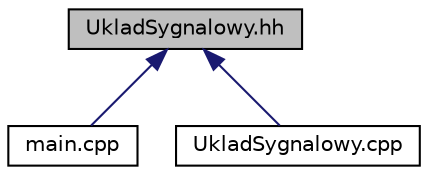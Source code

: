 digraph G
{
  edge [fontname="Helvetica",fontsize="10",labelfontname="Helvetica",labelfontsize="10"];
  node [fontname="Helvetica",fontsize="10",shape=record];
  Node1 [label="UkladSygnalowy.hh",height=0.2,width=0.4,color="black", fillcolor="grey75", style="filled" fontcolor="black"];
  Node1 -> Node2 [dir="back",color="midnightblue",fontsize="10",style="solid",fontname="Helvetica"];
  Node2 [label="main.cpp",height=0.2,width=0.4,color="black", fillcolor="white", style="filled",URL="$main_8cpp.html",tooltip="Plik główny programu."];
  Node1 -> Node3 [dir="back",color="midnightblue",fontsize="10",style="solid",fontname="Helvetica"];
  Node3 [label="UkladSygnalowy.cpp",height=0.2,width=0.4,color="black", fillcolor="white", style="filled",URL="$_uklad_sygnalowy_8cpp.html",tooltip="Plik zawierający implementacje wybranych metod klasy UkladSygnalowy."];
}
